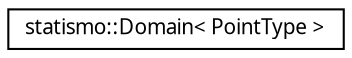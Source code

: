 digraph G
{
  edge [fontname="FreeSans.ttf",fontsize="10",labelfontname="FreeSans.ttf",labelfontsize="10"];
  node [fontname="FreeSans.ttf",fontsize="10",shape=record];
  rankdir="LR";
  Node1 [label="statismo::Domain\< PointType \>",height=0.2,width=0.4,color="black", fillcolor="white", style="filled",URL="$classstatismo_1_1Domain.html"];
}

